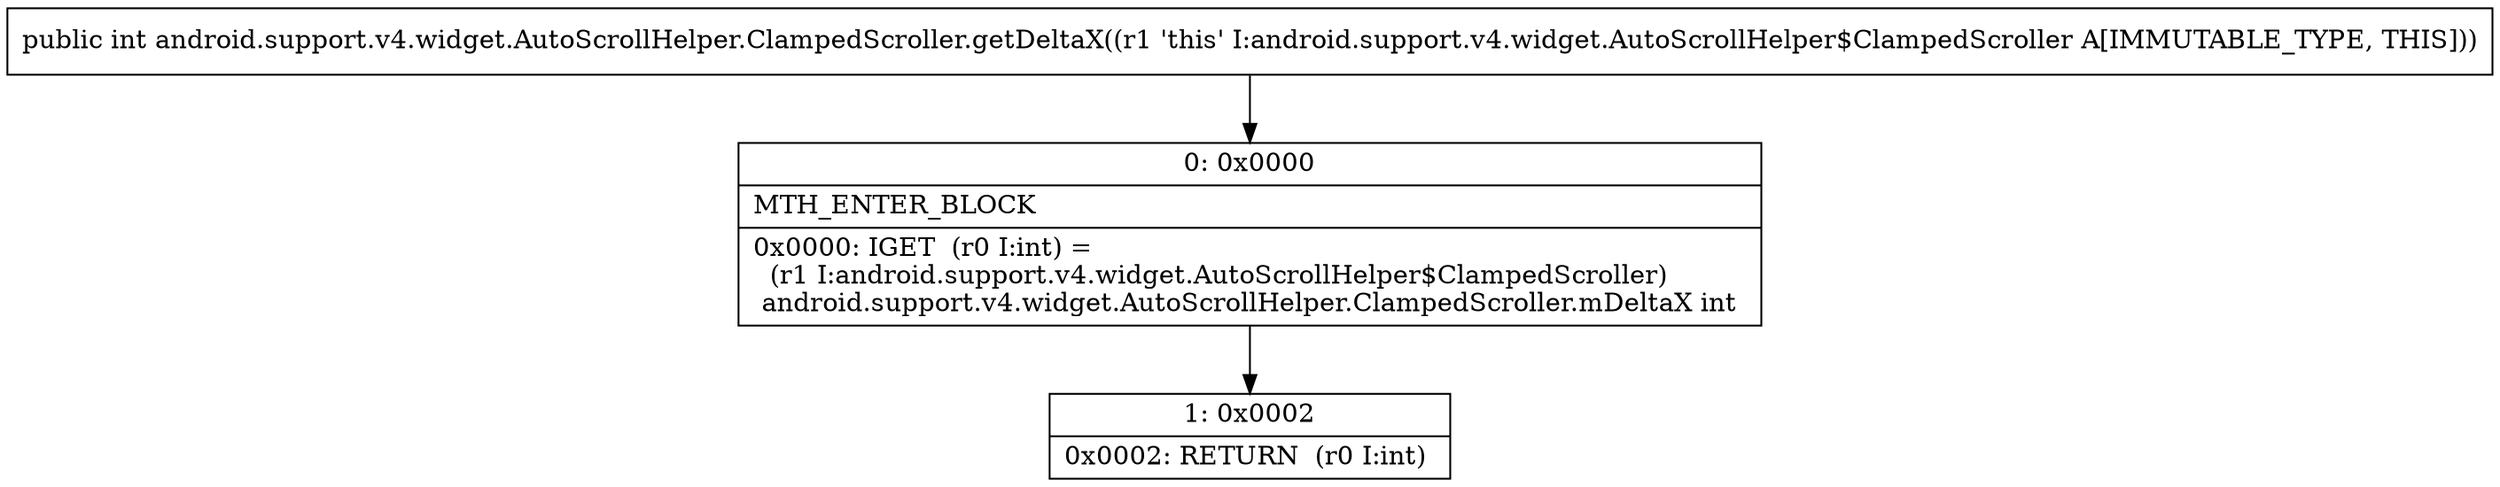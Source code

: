 digraph "CFG forandroid.support.v4.widget.AutoScrollHelper.ClampedScroller.getDeltaX()I" {
Node_0 [shape=record,label="{0\:\ 0x0000|MTH_ENTER_BLOCK\l|0x0000: IGET  (r0 I:int) = \l  (r1 I:android.support.v4.widget.AutoScrollHelper$ClampedScroller)\l android.support.v4.widget.AutoScrollHelper.ClampedScroller.mDeltaX int \l}"];
Node_1 [shape=record,label="{1\:\ 0x0002|0x0002: RETURN  (r0 I:int) \l}"];
MethodNode[shape=record,label="{public int android.support.v4.widget.AutoScrollHelper.ClampedScroller.getDeltaX((r1 'this' I:android.support.v4.widget.AutoScrollHelper$ClampedScroller A[IMMUTABLE_TYPE, THIS])) }"];
MethodNode -> Node_0;
Node_0 -> Node_1;
}

